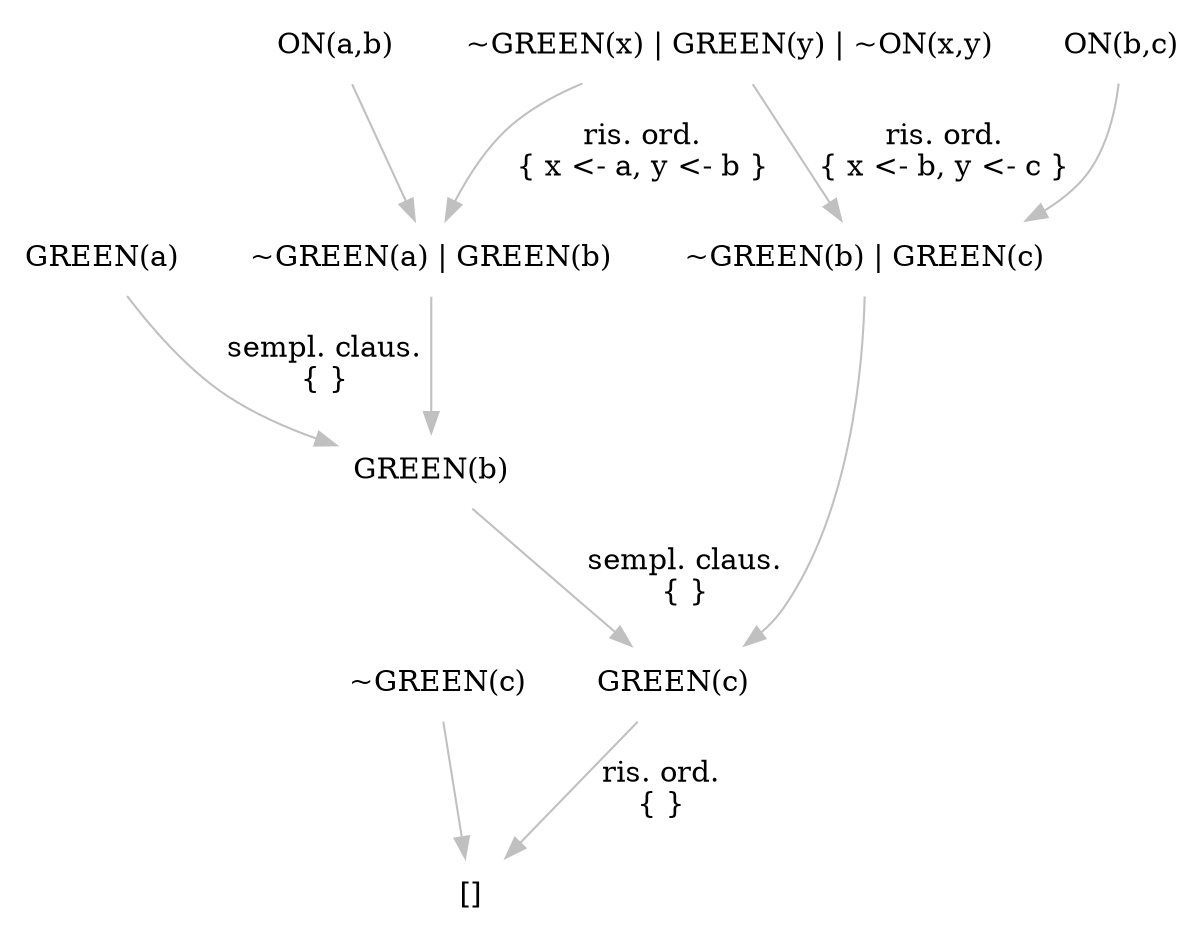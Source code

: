 digraph {
	node [shape=plaintext];
	edge [color=gray];
	"GREEN(c)" -> "[]" [label="ris. ord.\n{ }"];
	"GREEN(b)" -> "GREEN(c)" [label="sempl. claus.\n{ }"];
	"GREEN(a)" -> "GREEN(b)" [label="sempl. claus.\n{ }"];
	"~GREEN(a) | GREEN(b)" -> "GREEN(b)" ;
	"~GREEN(x) | GREEN(y) | ~ON(x,y)" -> "~GREEN(a) | GREEN(b)" [label="ris. ord.\n{ x <- a, y <- b }"];
	"ON(a,b)" -> "~GREEN(a) | GREEN(b)" ;
	"~GREEN(b) | GREEN(c)" -> "GREEN(c)" ;
	"~GREEN(x) | GREEN(y) | ~ON(x,y)" -> "~GREEN(b) | GREEN(c)" [label="ris. ord.\n{ x <- b, y <- c }"];
	"ON(b,c)" -> "~GREEN(b) | GREEN(c)" ;
	"~GREEN(c)" -> "[]" ;
}
